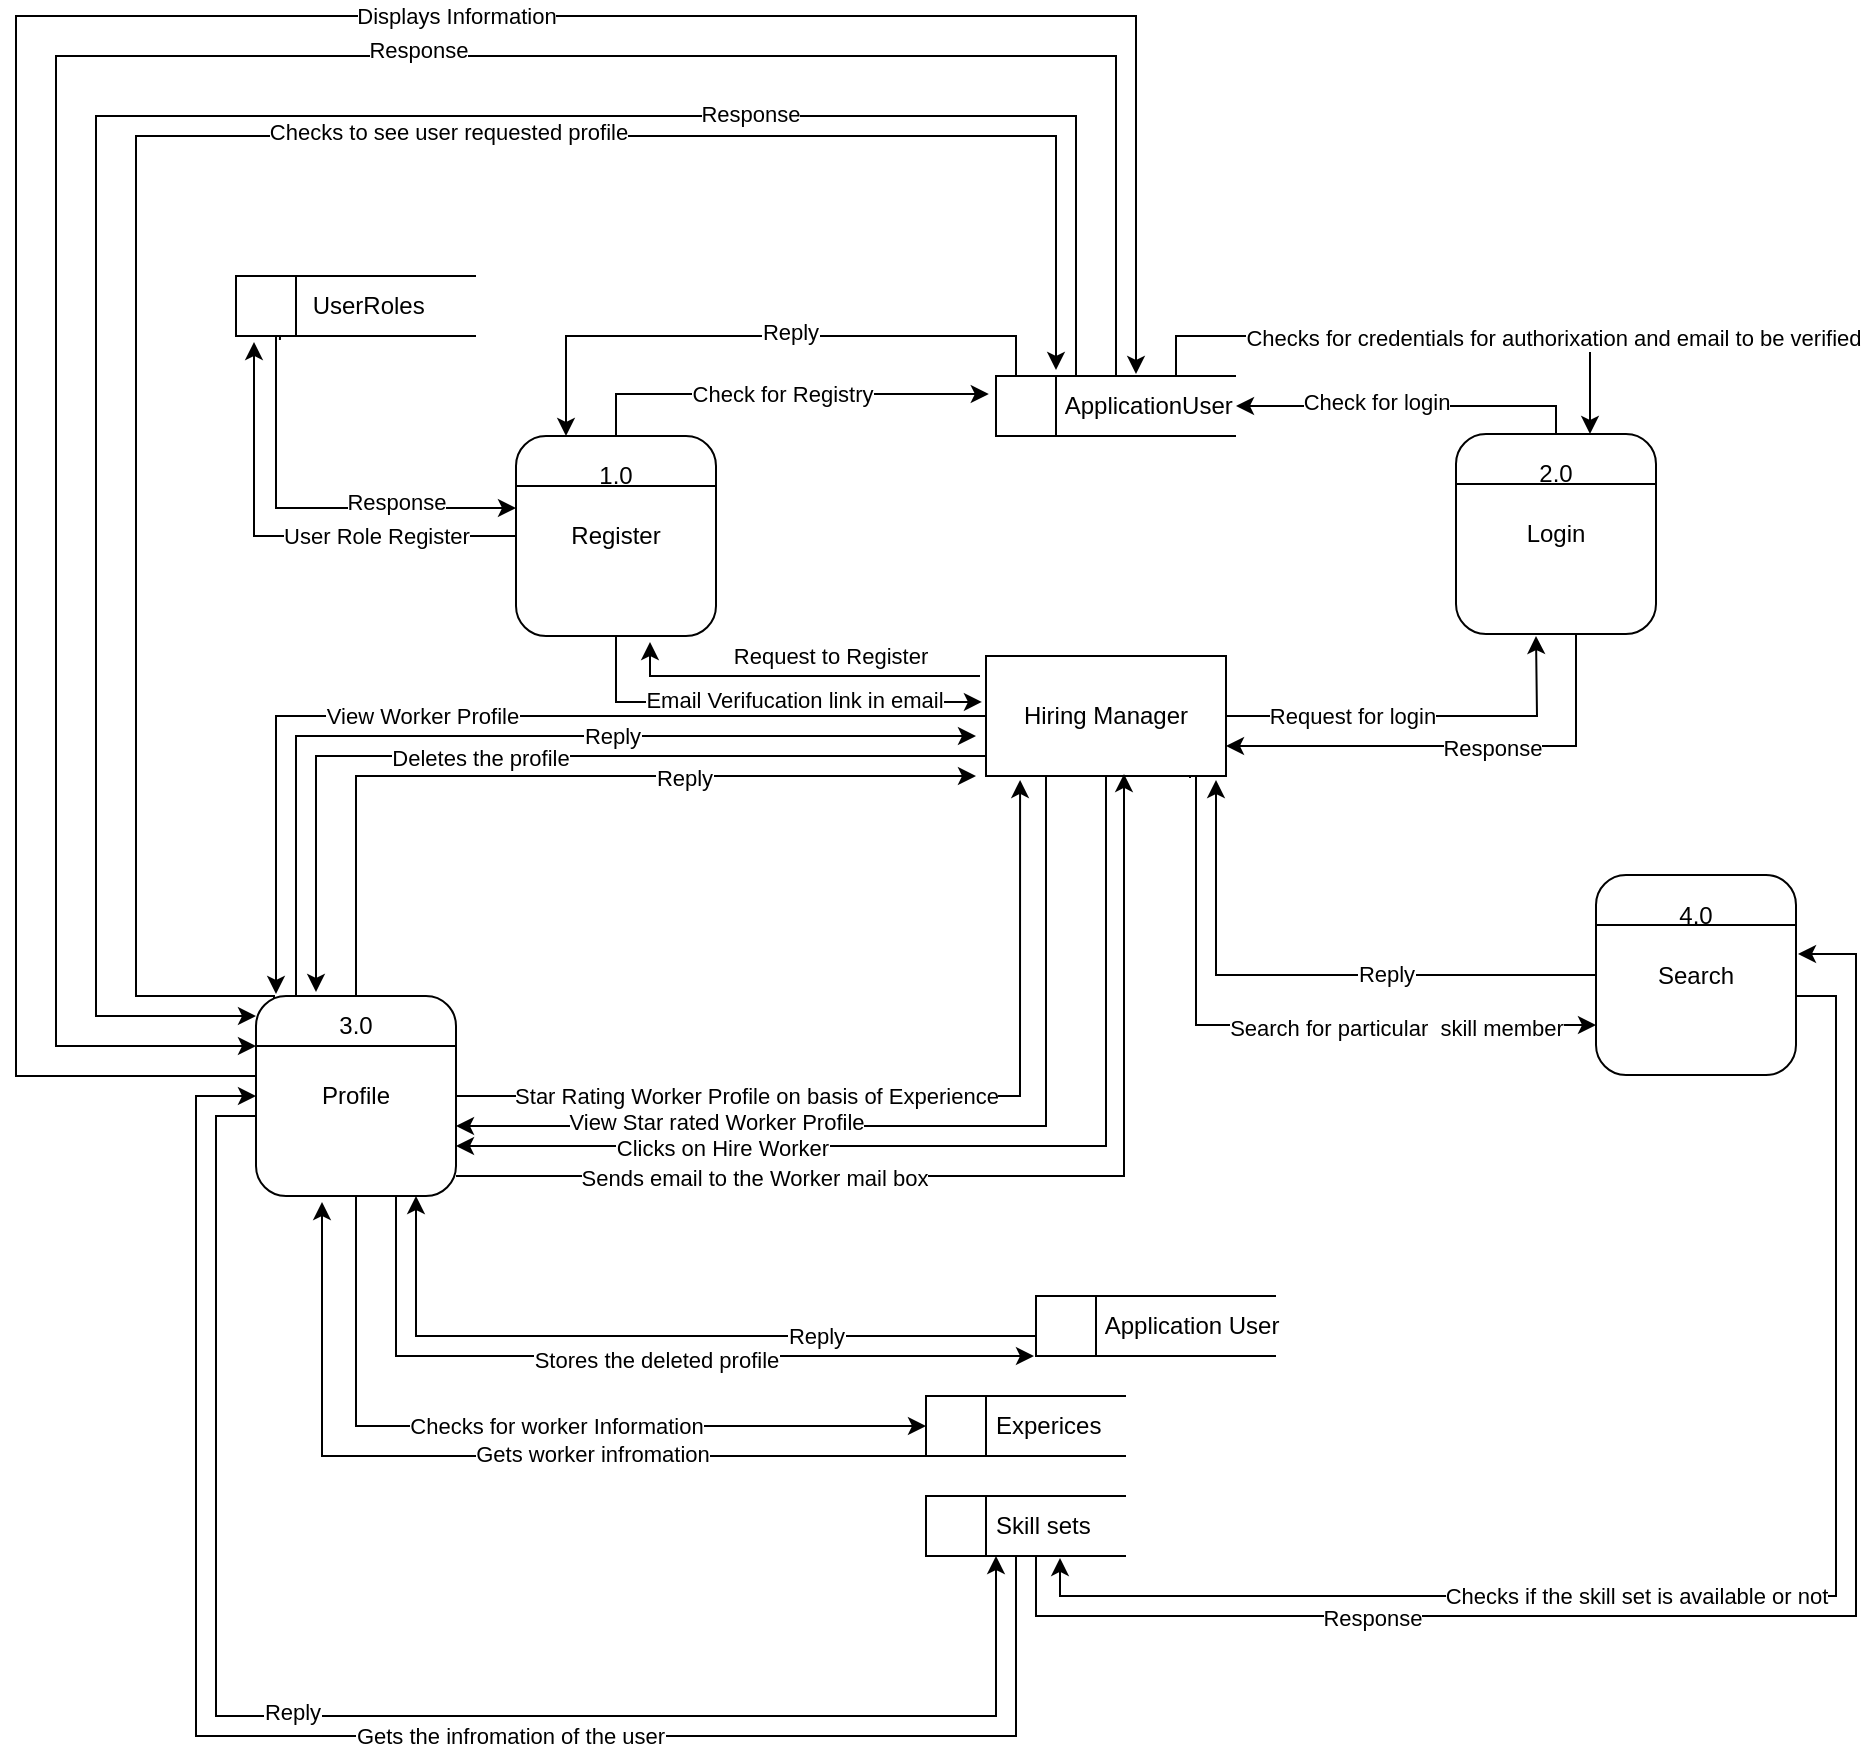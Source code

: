 <mxfile version="14.9.1" type="github">
  <diagram id="8qBJmzlZQiSokgc8NCbG" name="Page-1">
    <mxGraphModel dx="1958" dy="450" grid="1" gridSize="10" guides="1" tooltips="1" connect="1" arrows="1" fold="1" page="1" pageScale="1" pageWidth="850" pageHeight="1100" math="0" shadow="0">
      <root>
        <mxCell id="0" />
        <mxCell id="1" parent="0" />
        <mxCell id="QMCbMUR7JRhNykuZOvW2-59" style="edgeStyle=orthogonalEdgeStyle;rounded=0;orthogonalLoop=1;jettySize=auto;html=1;exitX=0.5;exitY=0;exitDx=0;exitDy=0;entryX=0.25;entryY=0;entryDx=0;entryDy=0;" edge="1" parent="1" source="QMCbMUR7JRhNykuZOvW2-67" target="QMCbMUR7JRhNykuZOvW2-74">
          <mxGeometry relative="1" as="geometry">
            <Array as="points">
              <mxPoint x="420" y="410" />
              <mxPoint x="420" y="390" />
              <mxPoint x="195" y="390" />
            </Array>
          </mxGeometry>
        </mxCell>
        <mxCell id="QMCbMUR7JRhNykuZOvW2-60" value="Reply" style="edgeLabel;html=1;align=center;verticalAlign=middle;resizable=0;points=[];" vertex="1" connectable="0" parent="QMCbMUR7JRhNykuZOvW2-59">
          <mxGeometry x="0.063" y="-2" relative="1" as="geometry">
            <mxPoint as="offset" />
          </mxGeometry>
        </mxCell>
        <mxCell id="QMCbMUR7JRhNykuZOvW2-61" style="edgeStyle=orthogonalEdgeStyle;rounded=0;orthogonalLoop=1;jettySize=auto;html=1;exitX=0.5;exitY=0;exitDx=0;exitDy=0;entryX=0.67;entryY=0;entryDx=0;entryDy=0;entryPerimeter=0;" edge="1" parent="1" source="QMCbMUR7JRhNykuZOvW2-67" target="QMCbMUR7JRhNykuZOvW2-103">
          <mxGeometry relative="1" as="geometry">
            <Array as="points">
              <mxPoint x="500" y="410" />
              <mxPoint x="500" y="390" />
              <mxPoint x="707" y="390" />
            </Array>
          </mxGeometry>
        </mxCell>
        <mxCell id="QMCbMUR7JRhNykuZOvW2-62" value="Checks for credentials for authorixation and email to be verified&amp;nbsp;" style="edgeLabel;html=1;align=center;verticalAlign=middle;resizable=0;points=[];" vertex="1" connectable="0" parent="QMCbMUR7JRhNykuZOvW2-61">
          <mxGeometry x="-0.108" y="-1" relative="1" as="geometry">
            <mxPoint x="103" as="offset" />
          </mxGeometry>
        </mxCell>
        <mxCell id="QMCbMUR7JRhNykuZOvW2-63" style="edgeStyle=orthogonalEdgeStyle;rounded=0;orthogonalLoop=1;jettySize=auto;html=1;exitX=0.41;exitY=0.033;exitDx=0;exitDy=0;exitPerimeter=0;" edge="1" parent="1" source="QMCbMUR7JRhNykuZOvW2-67" target="QMCbMUR7JRhNykuZOvW2-134">
          <mxGeometry relative="1" as="geometry">
            <mxPoint x="70" y="693" as="targetPoint" />
            <Array as="points">
              <mxPoint x="450" y="410" />
              <mxPoint x="450" y="280" />
              <mxPoint x="-40" y="280" />
              <mxPoint x="-40" y="730" />
            </Array>
          </mxGeometry>
        </mxCell>
        <mxCell id="QMCbMUR7JRhNykuZOvW2-64" value="Response" style="edgeLabel;html=1;align=center;verticalAlign=middle;resizable=0;points=[];" vertex="1" connectable="0" parent="QMCbMUR7JRhNykuZOvW2-63">
          <mxGeometry x="-0.478" y="-1" relative="1" as="geometry">
            <mxPoint as="offset" />
          </mxGeometry>
        </mxCell>
        <mxCell id="QMCbMUR7JRhNykuZOvW2-65" style="edgeStyle=orthogonalEdgeStyle;rounded=0;orthogonalLoop=1;jettySize=auto;html=1;exitX=0.5;exitY=0;exitDx=0;exitDy=0;entryX=0;entryY=0.25;entryDx=0;entryDy=0;" edge="1" parent="1" source="QMCbMUR7JRhNykuZOvW2-67" target="QMCbMUR7JRhNykuZOvW2-134">
          <mxGeometry relative="1" as="geometry">
            <mxPoint x="20" y="745" as="targetPoint" />
            <Array as="points">
              <mxPoint x="470" y="250" />
              <mxPoint x="-60" y="250" />
              <mxPoint x="-60" y="745" />
            </Array>
          </mxGeometry>
        </mxCell>
        <mxCell id="QMCbMUR7JRhNykuZOvW2-66" value="Response" style="edgeLabel;html=1;align=center;verticalAlign=middle;resizable=0;points=[];" vertex="1" connectable="0" parent="QMCbMUR7JRhNykuZOvW2-65">
          <mxGeometry x="-0.207" y="-3" relative="1" as="geometry">
            <mxPoint as="offset" />
          </mxGeometry>
        </mxCell>
        <mxCell id="QMCbMUR7JRhNykuZOvW2-67" value="&amp;nbsp;&amp;nbsp;&amp;nbsp;&amp;nbsp;&amp;nbsp;&amp;nbsp;&amp;nbsp;&amp;nbsp; ApplicationUser" style="html=1;dashed=0;whitespace=wrap;shape=mxgraph.dfd.dataStoreID;align=left;spacingLeft=3;points=[[0,0],[0.5,0],[1,0],[0,0.5],[1,0.5],[0,1],[0.5,1],[1,1]];" vertex="1" parent="1">
          <mxGeometry x="410" y="410" width="120" height="30" as="geometry" />
        </mxCell>
        <mxCell id="QMCbMUR7JRhNykuZOvW2-68" style="edgeStyle=orthogonalEdgeStyle;rounded=0;orthogonalLoop=1;jettySize=auto;html=1;exitX=0.5;exitY=1;exitDx=0;exitDy=0;entryX=-0.017;entryY=0.383;entryDx=0;entryDy=0;entryPerimeter=0;" edge="1" parent="1" source="QMCbMUR7JRhNykuZOvW2-74" target="QMCbMUR7JRhNykuZOvW2-93">
          <mxGeometry relative="1" as="geometry">
            <Array as="points">
              <mxPoint x="220" y="573" />
            </Array>
          </mxGeometry>
        </mxCell>
        <mxCell id="QMCbMUR7JRhNykuZOvW2-69" value="Email Verifucation link in email" style="edgeLabel;html=1;align=center;verticalAlign=middle;resizable=0;points=[];" vertex="1" connectable="0" parent="QMCbMUR7JRhNykuZOvW2-68">
          <mxGeometry x="0.125" y="1" relative="1" as="geometry">
            <mxPoint as="offset" />
          </mxGeometry>
        </mxCell>
        <mxCell id="QMCbMUR7JRhNykuZOvW2-70" style="edgeStyle=orthogonalEdgeStyle;rounded=0;orthogonalLoop=1;jettySize=auto;html=1;exitX=0.5;exitY=0;exitDx=0;exitDy=0;entryX=-0.03;entryY=0.3;entryDx=0;entryDy=0;entryPerimeter=0;" edge="1" parent="1" source="QMCbMUR7JRhNykuZOvW2-74" target="QMCbMUR7JRhNykuZOvW2-67">
          <mxGeometry relative="1" as="geometry" />
        </mxCell>
        <mxCell id="QMCbMUR7JRhNykuZOvW2-71" value="Check for Registry" style="edgeLabel;html=1;align=center;verticalAlign=middle;resizable=0;points=[];" vertex="1" connectable="0" parent="QMCbMUR7JRhNykuZOvW2-70">
          <mxGeometry relative="1" as="geometry">
            <mxPoint as="offset" />
          </mxGeometry>
        </mxCell>
        <mxCell id="QMCbMUR7JRhNykuZOvW2-72" style="edgeStyle=orthogonalEdgeStyle;rounded=0;orthogonalLoop=1;jettySize=auto;html=1;entryX=0.075;entryY=1.1;entryDx=0;entryDy=0;entryPerimeter=0;" edge="1" parent="1" source="QMCbMUR7JRhNykuZOvW2-74" target="QMCbMUR7JRhNykuZOvW2-164">
          <mxGeometry relative="1" as="geometry" />
        </mxCell>
        <mxCell id="QMCbMUR7JRhNykuZOvW2-73" value="User Role Register" style="edgeLabel;html=1;align=center;verticalAlign=middle;resizable=0;points=[];" vertex="1" connectable="0" parent="QMCbMUR7JRhNykuZOvW2-72">
          <mxGeometry x="-0.263" y="3" relative="1" as="geometry">
            <mxPoint x="14" y="-3" as="offset" />
          </mxGeometry>
        </mxCell>
        <mxCell id="QMCbMUR7JRhNykuZOvW2-74" value="Register" style="rounded=1;whiteSpace=wrap;html=1;" vertex="1" parent="1">
          <mxGeometry x="170" y="440" width="100" height="100" as="geometry" />
        </mxCell>
        <mxCell id="QMCbMUR7JRhNykuZOvW2-75" value="" style="endArrow=none;html=1;exitX=0;exitY=0.25;exitDx=0;exitDy=0;entryX=1;entryY=0.25;entryDx=0;entryDy=0;" edge="1" parent="1" source="QMCbMUR7JRhNykuZOvW2-74" target="QMCbMUR7JRhNykuZOvW2-74">
          <mxGeometry width="50" height="50" relative="1" as="geometry">
            <mxPoint x="410" y="520" as="sourcePoint" />
            <mxPoint x="290" y="470" as="targetPoint" />
          </mxGeometry>
        </mxCell>
        <mxCell id="QMCbMUR7JRhNykuZOvW2-76" style="edgeStyle=orthogonalEdgeStyle;rounded=0;orthogonalLoop=1;jettySize=auto;html=1;exitX=0.5;exitY=1;exitDx=0;exitDy=0;" edge="1" parent="1" source="QMCbMUR7JRhNykuZOvW2-74" target="QMCbMUR7JRhNykuZOvW2-74">
          <mxGeometry relative="1" as="geometry" />
        </mxCell>
        <mxCell id="QMCbMUR7JRhNykuZOvW2-77" style="edgeStyle=orthogonalEdgeStyle;rounded=0;orthogonalLoop=1;jettySize=auto;html=1;entryX=0.67;entryY=1.03;entryDx=0;entryDy=0;entryPerimeter=0;" edge="1" parent="1" target="QMCbMUR7JRhNykuZOvW2-74">
          <mxGeometry relative="1" as="geometry">
            <mxPoint x="402" y="560" as="sourcePoint" />
            <Array as="points">
              <mxPoint x="402" y="560" />
              <mxPoint x="237" y="560" />
            </Array>
          </mxGeometry>
        </mxCell>
        <mxCell id="QMCbMUR7JRhNykuZOvW2-78" value="Request to Register" style="edgeLabel;html=1;align=center;verticalAlign=middle;resizable=0;points=[];" vertex="1" connectable="0" parent="QMCbMUR7JRhNykuZOvW2-77">
          <mxGeometry x="-0.026" y="4" relative="1" as="geometry">
            <mxPoint x="13" y="-14" as="offset" />
          </mxGeometry>
        </mxCell>
        <mxCell id="QMCbMUR7JRhNykuZOvW2-79" style="edgeStyle=orthogonalEdgeStyle;rounded=0;orthogonalLoop=1;jettySize=auto;html=1;exitX=1;exitY=0.5;exitDx=0;exitDy=0;" edge="1" parent="1" source="QMCbMUR7JRhNykuZOvW2-93">
          <mxGeometry relative="1" as="geometry">
            <mxPoint x="680" y="540" as="targetPoint" />
          </mxGeometry>
        </mxCell>
        <mxCell id="QMCbMUR7JRhNykuZOvW2-80" value="Request for login" style="edgeLabel;html=1;align=center;verticalAlign=middle;resizable=0;points=[];" vertex="1" connectable="0" parent="QMCbMUR7JRhNykuZOvW2-79">
          <mxGeometry x="-0.354" relative="1" as="geometry">
            <mxPoint as="offset" />
          </mxGeometry>
        </mxCell>
        <mxCell id="QMCbMUR7JRhNykuZOvW2-81" style="edgeStyle=orthogonalEdgeStyle;rounded=0;orthogonalLoop=1;jettySize=auto;html=1;exitX=0.85;exitY=1.017;exitDx=0;exitDy=0;entryX=0;entryY=0.75;entryDx=0;entryDy=0;exitPerimeter=0;" edge="1" parent="1" source="QMCbMUR7JRhNykuZOvW2-93" target="QMCbMUR7JRhNykuZOvW2-143">
          <mxGeometry relative="1" as="geometry">
            <Array as="points">
              <mxPoint x="507" y="610" />
              <mxPoint x="510" y="610" />
              <mxPoint x="510" y="735" />
            </Array>
          </mxGeometry>
        </mxCell>
        <mxCell id="QMCbMUR7JRhNykuZOvW2-82" value="Search for particular&amp;nbsp; skill member" style="edgeLabel;html=1;align=center;verticalAlign=middle;resizable=0;points=[];" vertex="1" connectable="0" parent="QMCbMUR7JRhNykuZOvW2-81">
          <mxGeometry x="0.444" y="1" relative="1" as="geometry">
            <mxPoint x="-8.48" y="1.75" as="offset" />
          </mxGeometry>
        </mxCell>
        <mxCell id="QMCbMUR7JRhNykuZOvW2-89" style="edgeStyle=orthogonalEdgeStyle;rounded=0;orthogonalLoop=1;jettySize=auto;html=1;exitX=0;exitY=0.75;exitDx=0;exitDy=0;" edge="1" parent="1" source="QMCbMUR7JRhNykuZOvW2-93">
          <mxGeometry relative="1" as="geometry">
            <Array as="points">
              <mxPoint x="405" y="580" />
              <mxPoint x="50" y="580" />
              <mxPoint x="50" y="719" />
            </Array>
            <mxPoint x="50" y="719" as="targetPoint" />
          </mxGeometry>
        </mxCell>
        <mxCell id="QMCbMUR7JRhNykuZOvW2-90" value="View Worker Profile" style="edgeLabel;html=1;align=center;verticalAlign=middle;resizable=0;points=[];" vertex="1" connectable="0" parent="QMCbMUR7JRhNykuZOvW2-89">
          <mxGeometry x="0.037" y="1" relative="1" as="geometry">
            <mxPoint x="-33" y="-1" as="offset" />
          </mxGeometry>
        </mxCell>
        <mxCell id="QMCbMUR7JRhNykuZOvW2-91" style="edgeStyle=orthogonalEdgeStyle;rounded=0;orthogonalLoop=1;jettySize=auto;html=1;exitX=0;exitY=0.75;exitDx=0;exitDy=0;" edge="1" parent="1" source="QMCbMUR7JRhNykuZOvW2-93">
          <mxGeometry relative="1" as="geometry">
            <Array as="points">
              <mxPoint x="405" y="600" />
              <mxPoint x="70" y="600" />
              <mxPoint x="70" y="718" />
            </Array>
            <mxPoint x="70" y="718" as="targetPoint" />
          </mxGeometry>
        </mxCell>
        <mxCell id="QMCbMUR7JRhNykuZOvW2-92" value="Deletes the profile" style="edgeLabel;html=1;align=center;verticalAlign=middle;resizable=0;points=[];" vertex="1" connectable="0" parent="QMCbMUR7JRhNykuZOvW2-91">
          <mxGeometry x="0.129" y="1" relative="1" as="geometry">
            <mxPoint as="offset" />
          </mxGeometry>
        </mxCell>
        <mxCell id="QMCbMUR7JRhNykuZOvW2-179" style="edgeStyle=orthogonalEdgeStyle;rounded=0;orthogonalLoop=1;jettySize=auto;html=1;exitX=0.25;exitY=1;exitDx=0;exitDy=0;entryX=1;entryY=0.65;entryDx=0;entryDy=0;entryPerimeter=0;" edge="1" parent="1" source="QMCbMUR7JRhNykuZOvW2-93" target="QMCbMUR7JRhNykuZOvW2-134">
          <mxGeometry relative="1" as="geometry" />
        </mxCell>
        <mxCell id="QMCbMUR7JRhNykuZOvW2-180" value="View Star rated Worker Profile" style="edgeLabel;html=1;align=center;verticalAlign=middle;resizable=0;points=[];" vertex="1" connectable="0" parent="QMCbMUR7JRhNykuZOvW2-179">
          <mxGeometry x="0.719" y="-2" relative="1" as="geometry">
            <mxPoint x="64" as="offset" />
          </mxGeometry>
        </mxCell>
        <mxCell id="QMCbMUR7JRhNykuZOvW2-181" style="edgeStyle=orthogonalEdgeStyle;rounded=0;orthogonalLoop=1;jettySize=auto;html=1;exitX=0.5;exitY=1;exitDx=0;exitDy=0;entryX=1;entryY=0.75;entryDx=0;entryDy=0;" edge="1" parent="1" source="QMCbMUR7JRhNykuZOvW2-93" target="QMCbMUR7JRhNykuZOvW2-134">
          <mxGeometry relative="1" as="geometry" />
        </mxCell>
        <mxCell id="QMCbMUR7JRhNykuZOvW2-182" value="Clicks on Hire Worker" style="edgeLabel;html=1;align=center;verticalAlign=middle;resizable=0;points=[];" vertex="1" connectable="0" parent="QMCbMUR7JRhNykuZOvW2-181">
          <mxGeometry x="0.478" y="1" relative="1" as="geometry">
            <mxPoint as="offset" />
          </mxGeometry>
        </mxCell>
        <mxCell id="QMCbMUR7JRhNykuZOvW2-93" value="Hiring Manager" style="rounded=0;whiteSpace=wrap;html=1;" vertex="1" parent="1">
          <mxGeometry x="405" y="550" width="120" height="60" as="geometry" />
        </mxCell>
        <mxCell id="QMCbMUR7JRhNykuZOvW2-94" value="1.0" style="text;html=1;strokeColor=none;fillColor=none;align=center;verticalAlign=middle;whiteSpace=wrap;rounded=0;" vertex="1" parent="1">
          <mxGeometry x="200" y="450" width="40" height="20" as="geometry" />
        </mxCell>
        <mxCell id="QMCbMUR7JRhNykuZOvW2-95" value="" style="endArrow=none;html=1;exitX=0;exitY=0.25;exitDx=0;exitDy=0;entryX=1;entryY=0.25;entryDx=0;entryDy=0;" edge="1" parent="1">
          <mxGeometry width="50" height="50" relative="1" as="geometry">
            <mxPoint x="170" y="465" as="sourcePoint" />
            <mxPoint x="270" y="465" as="targetPoint" />
          </mxGeometry>
        </mxCell>
        <mxCell id="QMCbMUR7JRhNykuZOvW2-96" style="edgeStyle=orthogonalEdgeStyle;rounded=0;orthogonalLoop=1;jettySize=auto;html=1;exitX=0.5;exitY=1;exitDx=0;exitDy=0;" edge="1" parent="1">
          <mxGeometry relative="1" as="geometry">
            <mxPoint x="220" y="540" as="sourcePoint" />
            <mxPoint x="220" y="540" as="targetPoint" />
          </mxGeometry>
        </mxCell>
        <mxCell id="QMCbMUR7JRhNykuZOvW2-97" style="edgeStyle=orthogonalEdgeStyle;rounded=0;orthogonalLoop=1;jettySize=auto;html=1;exitX=0.5;exitY=1;exitDx=0;exitDy=0;" edge="1" parent="1">
          <mxGeometry relative="1" as="geometry">
            <mxPoint x="660" y="469" as="sourcePoint" />
            <mxPoint x="660" y="469" as="targetPoint" />
          </mxGeometry>
        </mxCell>
        <mxCell id="QMCbMUR7JRhNykuZOvW2-98" style="edgeStyle=orthogonalEdgeStyle;rounded=0;orthogonalLoop=1;jettySize=auto;html=1;exitX=0.5;exitY=1;exitDx=0;exitDy=0;" edge="1" parent="1">
          <mxGeometry relative="1" as="geometry">
            <mxPoint x="660" y="469" as="sourcePoint" />
            <mxPoint x="660" y="469" as="targetPoint" />
          </mxGeometry>
        </mxCell>
        <mxCell id="QMCbMUR7JRhNykuZOvW2-99" style="edgeStyle=orthogonalEdgeStyle;rounded=0;orthogonalLoop=1;jettySize=auto;html=1;exitX=0.61;exitY=1;exitDx=0;exitDy=0;entryX=1;entryY=0.75;entryDx=0;entryDy=0;exitPerimeter=0;" edge="1" parent="1" source="QMCbMUR7JRhNykuZOvW2-103" target="QMCbMUR7JRhNykuZOvW2-93">
          <mxGeometry relative="1" as="geometry">
            <Array as="points">
              <mxPoint x="700" y="539" />
              <mxPoint x="700" y="595" />
            </Array>
          </mxGeometry>
        </mxCell>
        <mxCell id="QMCbMUR7JRhNykuZOvW2-100" value="Response" style="edgeLabel;html=1;align=center;verticalAlign=middle;resizable=0;points=[];" vertex="1" connectable="0" parent="QMCbMUR7JRhNykuZOvW2-99">
          <mxGeometry x="-0.147" y="1" relative="1" as="geometry">
            <mxPoint as="offset" />
          </mxGeometry>
        </mxCell>
        <mxCell id="QMCbMUR7JRhNykuZOvW2-101" style="edgeStyle=orthogonalEdgeStyle;rounded=0;orthogonalLoop=1;jettySize=auto;html=1;" edge="1" parent="1" source="QMCbMUR7JRhNykuZOvW2-103">
          <mxGeometry relative="1" as="geometry">
            <Array as="points">
              <mxPoint x="690" y="425" />
            </Array>
            <mxPoint x="530" y="425" as="targetPoint" />
          </mxGeometry>
        </mxCell>
        <mxCell id="QMCbMUR7JRhNykuZOvW2-102" value="Check for login" style="edgeLabel;html=1;align=center;verticalAlign=middle;resizable=0;points=[];" vertex="1" connectable="0" parent="QMCbMUR7JRhNykuZOvW2-101">
          <mxGeometry x="0.196" y="-2" relative="1" as="geometry">
            <mxPoint as="offset" />
          </mxGeometry>
        </mxCell>
        <mxCell id="QMCbMUR7JRhNykuZOvW2-103" value="Login" style="rounded=1;whiteSpace=wrap;html=1;" vertex="1" parent="1">
          <mxGeometry x="640" y="439" width="100" height="100" as="geometry" />
        </mxCell>
        <mxCell id="QMCbMUR7JRhNykuZOvW2-104" value="" style="endArrow=none;html=1;exitX=0;exitY=0.25;exitDx=0;exitDy=0;entryX=1;entryY=0.25;entryDx=0;entryDy=0;" edge="1" parent="1" source="QMCbMUR7JRhNykuZOvW2-103" target="QMCbMUR7JRhNykuZOvW2-103">
          <mxGeometry width="50" height="50" relative="1" as="geometry">
            <mxPoint x="880" y="459" as="sourcePoint" />
            <mxPoint x="760" y="409" as="targetPoint" />
          </mxGeometry>
        </mxCell>
        <mxCell id="QMCbMUR7JRhNykuZOvW2-105" style="edgeStyle=orthogonalEdgeStyle;rounded=0;orthogonalLoop=1;jettySize=auto;html=1;exitX=0.5;exitY=1;exitDx=0;exitDy=0;" edge="1" parent="1" source="QMCbMUR7JRhNykuZOvW2-103" target="QMCbMUR7JRhNykuZOvW2-103">
          <mxGeometry relative="1" as="geometry" />
        </mxCell>
        <mxCell id="QMCbMUR7JRhNykuZOvW2-106" style="edgeStyle=orthogonalEdgeStyle;rounded=0;orthogonalLoop=1;jettySize=auto;html=1;exitX=0.5;exitY=1;exitDx=0;exitDy=0;" edge="1" parent="1">
          <mxGeometry relative="1" as="geometry">
            <mxPoint x="690" y="479" as="sourcePoint" />
            <mxPoint x="690" y="479" as="targetPoint" />
          </mxGeometry>
        </mxCell>
        <mxCell id="QMCbMUR7JRhNykuZOvW2-107" value="2.0" style="text;html=1;strokeColor=none;fillColor=none;align=center;verticalAlign=middle;whiteSpace=wrap;rounded=0;" vertex="1" parent="1">
          <mxGeometry x="670" y="449" width="40" height="20" as="geometry" />
        </mxCell>
        <mxCell id="QMCbMUR7JRhNykuZOvW2-108" style="edgeStyle=orthogonalEdgeStyle;rounded=0;orthogonalLoop=1;jettySize=auto;html=1;exitX=0.5;exitY=1;exitDx=0;exitDy=0;" edge="1" parent="1">
          <mxGeometry relative="1" as="geometry">
            <mxPoint x="415" y="720" as="sourcePoint" />
            <mxPoint x="415" y="720" as="targetPoint" />
          </mxGeometry>
        </mxCell>
        <mxCell id="QMCbMUR7JRhNykuZOvW2-109" style="edgeStyle=orthogonalEdgeStyle;rounded=0;orthogonalLoop=1;jettySize=auto;html=1;exitX=0.5;exitY=1;exitDx=0;exitDy=0;" edge="1" parent="1">
          <mxGeometry relative="1" as="geometry">
            <mxPoint x="415" y="720" as="sourcePoint" />
            <mxPoint x="415" y="720" as="targetPoint" />
          </mxGeometry>
        </mxCell>
        <mxCell id="QMCbMUR7JRhNykuZOvW2-110" style="edgeStyle=orthogonalEdgeStyle;rounded=0;orthogonalLoop=1;jettySize=auto;html=1;exitX=0.09;exitY=0.02;exitDx=0;exitDy=0;exitPerimeter=0;" edge="1" parent="1" source="QMCbMUR7JRhNykuZOvW2-134">
          <mxGeometry relative="1" as="geometry">
            <Array as="points">
              <mxPoint x="49" y="720" />
              <mxPoint x="-20" y="720" />
              <mxPoint x="-20" y="290" />
              <mxPoint x="440" y="290" />
            </Array>
            <mxPoint x="440" y="407" as="targetPoint" />
          </mxGeometry>
        </mxCell>
        <mxCell id="QMCbMUR7JRhNykuZOvW2-111" value="Checks to see user requested profile " style="edgeLabel;html=1;align=center;verticalAlign=middle;resizable=0;points=[];" vertex="1" connectable="0" parent="QMCbMUR7JRhNykuZOvW2-110">
          <mxGeometry x="0.218" y="2" relative="1" as="geometry">
            <mxPoint as="offset" />
          </mxGeometry>
        </mxCell>
        <mxCell id="QMCbMUR7JRhNykuZOvW2-124" style="edgeStyle=orthogonalEdgeStyle;rounded=0;orthogonalLoop=1;jettySize=auto;html=1;exitX=0.25;exitY=0;exitDx=0;exitDy=0;" edge="1" parent="1" source="QMCbMUR7JRhNykuZOvW2-134">
          <mxGeometry relative="1" as="geometry">
            <mxPoint x="400" y="590" as="targetPoint" />
            <Array as="points">
              <mxPoint x="60" y="720" />
              <mxPoint x="60" y="590" />
            </Array>
          </mxGeometry>
        </mxCell>
        <mxCell id="QMCbMUR7JRhNykuZOvW2-125" value="Reply" style="edgeLabel;html=1;align=center;verticalAlign=middle;resizable=0;points=[];" vertex="1" connectable="0" parent="QMCbMUR7JRhNykuZOvW2-124">
          <mxGeometry x="0.233" relative="1" as="geometry">
            <mxPoint as="offset" />
          </mxGeometry>
        </mxCell>
        <mxCell id="QMCbMUR7JRhNykuZOvW2-126" style="edgeStyle=orthogonalEdgeStyle;rounded=0;orthogonalLoop=1;jettySize=auto;html=1;exitX=0;exitY=0.75;exitDx=0;exitDy=0;" edge="1" parent="1" source="QMCbMUR7JRhNykuZOvW2-134">
          <mxGeometry relative="1" as="geometry">
            <mxPoint x="410" y="1000" as="targetPoint" />
            <Array as="points">
              <mxPoint x="40" y="780" />
              <mxPoint x="20" y="780" />
              <mxPoint x="20" y="1080" />
              <mxPoint x="410" y="1080" />
            </Array>
          </mxGeometry>
        </mxCell>
        <mxCell id="QMCbMUR7JRhNykuZOvW2-127" value="Reply" style="edgeLabel;html=1;align=center;verticalAlign=middle;resizable=0;points=[];" vertex="1" connectable="0" parent="QMCbMUR7JRhNykuZOvW2-126">
          <mxGeometry x="-0.073" y="2" relative="1" as="geometry">
            <mxPoint as="offset" />
          </mxGeometry>
        </mxCell>
        <mxCell id="QMCbMUR7JRhNykuZOvW2-128" style="edgeStyle=orthogonalEdgeStyle;rounded=0;orthogonalLoop=1;jettySize=auto;html=1;exitX=0;exitY=0.25;exitDx=0;exitDy=0;" edge="1" parent="1" source="QMCbMUR7JRhNykuZOvW2-134">
          <mxGeometry relative="1" as="geometry">
            <mxPoint x="480" y="409" as="targetPoint" />
            <Array as="points">
              <mxPoint x="40" y="760" />
              <mxPoint x="-80" y="760" />
              <mxPoint x="-80" y="230" />
              <mxPoint x="480" y="230" />
            </Array>
          </mxGeometry>
        </mxCell>
        <mxCell id="QMCbMUR7JRhNykuZOvW2-129" value="Displays Information" style="edgeLabel;html=1;align=center;verticalAlign=middle;resizable=0;points=[];" vertex="1" connectable="0" parent="QMCbMUR7JRhNykuZOvW2-128">
          <mxGeometry x="0.261" relative="1" as="geometry">
            <mxPoint as="offset" />
          </mxGeometry>
        </mxCell>
        <mxCell id="QMCbMUR7JRhNykuZOvW2-130" style="edgeStyle=orthogonalEdgeStyle;rounded=0;orthogonalLoop=1;jettySize=auto;html=1;exitX=0.75;exitY=0;exitDx=0;exitDy=0;" edge="1" parent="1" source="QMCbMUR7JRhNykuZOvW2-134">
          <mxGeometry relative="1" as="geometry">
            <mxPoint x="400" y="610" as="targetPoint" />
            <Array as="points">
              <mxPoint x="90" y="720" />
              <mxPoint x="90" y="610" />
            </Array>
          </mxGeometry>
        </mxCell>
        <mxCell id="QMCbMUR7JRhNykuZOvW2-131" value="Reply" style="edgeLabel;html=1;align=center;verticalAlign=middle;resizable=0;points=[];" vertex="1" connectable="0" parent="QMCbMUR7JRhNykuZOvW2-130">
          <mxGeometry x="0.342" y="-1" relative="1" as="geometry">
            <mxPoint as="offset" />
          </mxGeometry>
        </mxCell>
        <mxCell id="QMCbMUR7JRhNykuZOvW2-132" style="edgeStyle=orthogonalEdgeStyle;rounded=0;orthogonalLoop=1;jettySize=auto;html=1;exitX=0.75;exitY=1;exitDx=0;exitDy=0;" edge="1" parent="1" source="QMCbMUR7JRhNykuZOvW2-134">
          <mxGeometry relative="1" as="geometry">
            <mxPoint x="429" y="900" as="targetPoint" />
            <Array as="points">
              <mxPoint x="110" y="820" />
              <mxPoint x="110" y="900" />
            </Array>
          </mxGeometry>
        </mxCell>
        <mxCell id="QMCbMUR7JRhNykuZOvW2-133" value="Stores the deleted profile " style="edgeLabel;html=1;align=center;verticalAlign=middle;resizable=0;points=[];" vertex="1" connectable="0" parent="QMCbMUR7JRhNykuZOvW2-132">
          <mxGeometry x="0.064" y="-2" relative="1" as="geometry">
            <mxPoint as="offset" />
          </mxGeometry>
        </mxCell>
        <mxCell id="QMCbMUR7JRhNykuZOvW2-169" style="edgeStyle=orthogonalEdgeStyle;rounded=0;orthogonalLoop=1;jettySize=auto;html=1;exitX=0.5;exitY=1;exitDx=0;exitDy=0;entryX=0;entryY=0.5;entryDx=0;entryDy=0;" edge="1" parent="1" source="QMCbMUR7JRhNykuZOvW2-134" target="QMCbMUR7JRhNykuZOvW2-158">
          <mxGeometry relative="1" as="geometry" />
        </mxCell>
        <mxCell id="QMCbMUR7JRhNykuZOvW2-171" value="Checks for worker Information" style="edgeLabel;html=1;align=center;verticalAlign=middle;resizable=0;points=[];" vertex="1" connectable="0" parent="QMCbMUR7JRhNykuZOvW2-169">
          <mxGeometry x="0.075" relative="1" as="geometry">
            <mxPoint as="offset" />
          </mxGeometry>
        </mxCell>
        <mxCell id="QMCbMUR7JRhNykuZOvW2-174" style="edgeStyle=orthogonalEdgeStyle;rounded=0;orthogonalLoop=1;jettySize=auto;html=1;exitX=1;exitY=0.5;exitDx=0;exitDy=0;entryX=0.142;entryY=1.033;entryDx=0;entryDy=0;entryPerimeter=0;" edge="1" parent="1" source="QMCbMUR7JRhNykuZOvW2-134" target="QMCbMUR7JRhNykuZOvW2-93">
          <mxGeometry relative="1" as="geometry" />
        </mxCell>
        <mxCell id="QMCbMUR7JRhNykuZOvW2-177" value="Star Rating Worker Profile on basis of Experience" style="edgeLabel;html=1;align=center;verticalAlign=middle;resizable=0;points=[];" vertex="1" connectable="0" parent="QMCbMUR7JRhNykuZOvW2-174">
          <mxGeometry x="-0.809" relative="1" as="geometry">
            <mxPoint x="108" as="offset" />
          </mxGeometry>
        </mxCell>
        <mxCell id="QMCbMUR7JRhNykuZOvW2-183" style="edgeStyle=orthogonalEdgeStyle;rounded=0;orthogonalLoop=1;jettySize=auto;html=1;entryX=0.575;entryY=0.983;entryDx=0;entryDy=0;entryPerimeter=0;" edge="1" parent="1" source="QMCbMUR7JRhNykuZOvW2-134" target="QMCbMUR7JRhNykuZOvW2-93">
          <mxGeometry relative="1" as="geometry">
            <Array as="points">
              <mxPoint x="474" y="810" />
            </Array>
          </mxGeometry>
        </mxCell>
        <mxCell id="QMCbMUR7JRhNykuZOvW2-184" value="Sends email to the Worker mail box" style="edgeLabel;html=1;align=center;verticalAlign=middle;resizable=0;points=[];" vertex="1" connectable="0" parent="QMCbMUR7JRhNykuZOvW2-183">
          <mxGeometry x="-0.443" y="-1" relative="1" as="geometry">
            <mxPoint as="offset" />
          </mxGeometry>
        </mxCell>
        <mxCell id="QMCbMUR7JRhNykuZOvW2-134" value="Profile" style="rounded=1;whiteSpace=wrap;html=1;" vertex="1" parent="1">
          <mxGeometry x="40" y="720" width="100" height="100" as="geometry" />
        </mxCell>
        <mxCell id="QMCbMUR7JRhNykuZOvW2-135" value="" style="endArrow=none;html=1;exitX=0;exitY=0.25;exitDx=0;exitDy=0;entryX=1;entryY=0.25;entryDx=0;entryDy=0;" edge="1" parent="1" source="QMCbMUR7JRhNykuZOvW2-134" target="QMCbMUR7JRhNykuZOvW2-134">
          <mxGeometry width="50" height="50" relative="1" as="geometry">
            <mxPoint x="260" y="1110" as="sourcePoint" />
            <mxPoint x="140" y="1060" as="targetPoint" />
          </mxGeometry>
        </mxCell>
        <mxCell id="QMCbMUR7JRhNykuZOvW2-136" style="edgeStyle=orthogonalEdgeStyle;rounded=0;orthogonalLoop=1;jettySize=auto;html=1;exitX=0.5;exitY=1;exitDx=0;exitDy=0;" edge="1" parent="1" source="QMCbMUR7JRhNykuZOvW2-134" target="QMCbMUR7JRhNykuZOvW2-134">
          <mxGeometry relative="1" as="geometry" />
        </mxCell>
        <mxCell id="QMCbMUR7JRhNykuZOvW2-137" style="edgeStyle=orthogonalEdgeStyle;rounded=0;orthogonalLoop=1;jettySize=auto;html=1;exitX=0.5;exitY=1;exitDx=0;exitDy=0;" edge="1" parent="1">
          <mxGeometry relative="1" as="geometry">
            <mxPoint x="450" y="628" as="sourcePoint" />
            <mxPoint x="450" y="628" as="targetPoint" />
          </mxGeometry>
        </mxCell>
        <mxCell id="QMCbMUR7JRhNykuZOvW2-138" value="3.0" style="text;html=1;strokeColor=none;fillColor=none;align=center;verticalAlign=middle;whiteSpace=wrap;rounded=0;" vertex="1" parent="1">
          <mxGeometry x="70" y="730" width="40" height="10.5" as="geometry" />
        </mxCell>
        <mxCell id="QMCbMUR7JRhNykuZOvW2-139" style="edgeStyle=orthogonalEdgeStyle;rounded=0;orthogonalLoop=1;jettySize=auto;html=1;" edge="1" parent="1" source="QMCbMUR7JRhNykuZOvW2-143">
          <mxGeometry relative="1" as="geometry">
            <mxPoint x="520" y="612" as="targetPoint" />
            <Array as="points">
              <mxPoint x="520" y="710" />
              <mxPoint x="520" y="612" />
            </Array>
          </mxGeometry>
        </mxCell>
        <mxCell id="QMCbMUR7JRhNykuZOvW2-140" value="Reply" style="edgeLabel;html=1;align=center;verticalAlign=middle;resizable=0;points=[];" vertex="1" connectable="0" parent="QMCbMUR7JRhNykuZOvW2-139">
          <mxGeometry x="-0.27" y="-1" relative="1" as="geometry">
            <mxPoint as="offset" />
          </mxGeometry>
        </mxCell>
        <mxCell id="QMCbMUR7JRhNykuZOvW2-141" style="edgeStyle=orthogonalEdgeStyle;rounded=0;orthogonalLoop=1;jettySize=auto;html=1;exitX=1;exitY=0.75;exitDx=0;exitDy=0;entryX=0.67;entryY=1.033;entryDx=0;entryDy=0;entryPerimeter=0;" edge="1" parent="1" source="QMCbMUR7JRhNykuZOvW2-143" target="QMCbMUR7JRhNykuZOvW2-155">
          <mxGeometry relative="1" as="geometry">
            <mxPoint x="600" y="1005" as="targetPoint" />
            <Array as="points">
              <mxPoint x="810" y="720" />
              <mxPoint x="830" y="720" />
              <mxPoint x="830" y="1020" />
              <mxPoint x="442" y="1020" />
            </Array>
          </mxGeometry>
        </mxCell>
        <mxCell id="QMCbMUR7JRhNykuZOvW2-142" value="Checks if the skill set is available or not" style="edgeLabel;html=1;align=center;verticalAlign=middle;resizable=0;points=[];" vertex="1" connectable="0" parent="QMCbMUR7JRhNykuZOvW2-141">
          <mxGeometry x="0.206" relative="1" as="geometry">
            <mxPoint x="12.5" as="offset" />
          </mxGeometry>
        </mxCell>
        <mxCell id="QMCbMUR7JRhNykuZOvW2-143" value="Search" style="rounded=1;whiteSpace=wrap;html=1;" vertex="1" parent="1">
          <mxGeometry x="710" y="659.5" width="100" height="100" as="geometry" />
        </mxCell>
        <mxCell id="QMCbMUR7JRhNykuZOvW2-144" value="" style="endArrow=none;html=1;exitX=0;exitY=0.25;exitDx=0;exitDy=0;entryX=1;entryY=0.25;entryDx=0;entryDy=0;" edge="1" parent="1" source="QMCbMUR7JRhNykuZOvW2-143" target="QMCbMUR7JRhNykuZOvW2-143">
          <mxGeometry width="50" height="50" relative="1" as="geometry">
            <mxPoint x="920" y="1079.5" as="sourcePoint" />
            <mxPoint x="800" y="1029.5" as="targetPoint" />
          </mxGeometry>
        </mxCell>
        <mxCell id="QMCbMUR7JRhNykuZOvW2-145" style="edgeStyle=orthogonalEdgeStyle;rounded=0;orthogonalLoop=1;jettySize=auto;html=1;exitX=0.5;exitY=1;exitDx=0;exitDy=0;" edge="1" parent="1" source="QMCbMUR7JRhNykuZOvW2-143" target="QMCbMUR7JRhNykuZOvW2-143">
          <mxGeometry relative="1" as="geometry" />
        </mxCell>
        <mxCell id="QMCbMUR7JRhNykuZOvW2-146" value="4.0" style="text;html=1;strokeColor=none;fillColor=none;align=center;verticalAlign=middle;whiteSpace=wrap;rounded=0;" vertex="1" parent="1">
          <mxGeometry x="740" y="669.5" width="40" height="20" as="geometry" />
        </mxCell>
        <mxCell id="QMCbMUR7JRhNykuZOvW2-151" style="edgeStyle=orthogonalEdgeStyle;rounded=0;orthogonalLoop=1;jettySize=auto;html=1;exitX=0.5;exitY=1;exitDx=0;exitDy=0;entryX=1.01;entryY=0.395;entryDx=0;entryDy=0;entryPerimeter=0;" edge="1" parent="1" source="QMCbMUR7JRhNykuZOvW2-155" target="QMCbMUR7JRhNykuZOvW2-143">
          <mxGeometry relative="1" as="geometry">
            <Array as="points">
              <mxPoint x="430" y="1000" />
              <mxPoint x="430" y="1030" />
              <mxPoint x="840" y="1030" />
              <mxPoint x="840" y="699" />
            </Array>
          </mxGeometry>
        </mxCell>
        <mxCell id="QMCbMUR7JRhNykuZOvW2-152" value="Response" style="edgeLabel;html=1;align=center;verticalAlign=middle;resizable=0;points=[];" vertex="1" connectable="0" parent="QMCbMUR7JRhNykuZOvW2-151">
          <mxGeometry x="-0.496" y="-1" relative="1" as="geometry">
            <mxPoint as="offset" />
          </mxGeometry>
        </mxCell>
        <mxCell id="QMCbMUR7JRhNykuZOvW2-153" style="edgeStyle=orthogonalEdgeStyle;rounded=0;orthogonalLoop=1;jettySize=auto;html=1;exitX=0.5;exitY=1;exitDx=0;exitDy=0;entryX=0;entryY=0.5;entryDx=0;entryDy=0;" edge="1" parent="1" source="QMCbMUR7JRhNykuZOvW2-155" target="QMCbMUR7JRhNykuZOvW2-134">
          <mxGeometry relative="1" as="geometry">
            <Array as="points">
              <mxPoint x="420" y="1000" />
              <mxPoint x="420" y="1090" />
              <mxPoint x="10" y="1090" />
              <mxPoint x="10" y="770" />
            </Array>
          </mxGeometry>
        </mxCell>
        <mxCell id="QMCbMUR7JRhNykuZOvW2-154" value="Gets the infromation of the user" style="edgeLabel;html=1;align=center;verticalAlign=middle;resizable=0;points=[];" vertex="1" connectable="0" parent="QMCbMUR7JRhNykuZOvW2-153">
          <mxGeometry x="-0.186" relative="1" as="geometry">
            <mxPoint as="offset" />
          </mxGeometry>
        </mxCell>
        <mxCell id="QMCbMUR7JRhNykuZOvW2-155" value="&amp;nbsp;&amp;nbsp;&amp;nbsp;&amp;nbsp;&amp;nbsp;&amp;nbsp;&amp;nbsp;&amp;nbsp; Skill sets" style="html=1;dashed=0;whitespace=wrap;shape=mxgraph.dfd.dataStoreID;align=left;spacingLeft=3;points=[[0,0],[0.5,0],[1,0],[0,0.5],[1,0.5],[0,1],[0.5,1],[1,1]];" vertex="1" parent="1">
          <mxGeometry x="375" y="970" width="100" height="30" as="geometry" />
        </mxCell>
        <mxCell id="QMCbMUR7JRhNykuZOvW2-170" style="edgeStyle=orthogonalEdgeStyle;rounded=0;orthogonalLoop=1;jettySize=auto;html=1;exitX=0;exitY=1;exitDx=0;exitDy=0;entryX=0.33;entryY=1.03;entryDx=0;entryDy=0;entryPerimeter=0;" edge="1" parent="1" source="QMCbMUR7JRhNykuZOvW2-158" target="QMCbMUR7JRhNykuZOvW2-134">
          <mxGeometry relative="1" as="geometry">
            <Array as="points">
              <mxPoint x="73" y="950" />
            </Array>
          </mxGeometry>
        </mxCell>
        <mxCell id="QMCbMUR7JRhNykuZOvW2-172" value="Gets worker infromation" style="edgeLabel;html=1;align=center;verticalAlign=middle;resizable=0;points=[];" vertex="1" connectable="0" parent="QMCbMUR7JRhNykuZOvW2-170">
          <mxGeometry x="-0.221" y="-1" relative="1" as="geometry">
            <mxPoint as="offset" />
          </mxGeometry>
        </mxCell>
        <mxCell id="QMCbMUR7JRhNykuZOvW2-158" value="&amp;nbsp;&amp;nbsp;&amp;nbsp;&amp;nbsp;&amp;nbsp;&amp;nbsp;&amp;nbsp;&amp;nbsp; Experices" style="html=1;dashed=0;whitespace=wrap;shape=mxgraph.dfd.dataStoreID;align=left;spacingLeft=3;points=[[0,0],[0.5,0],[1,0],[0,0.5],[1,0.5],[0,1],[0.5,1],[1,1]];" vertex="1" parent="1">
          <mxGeometry x="375" y="920" width="100" height="30" as="geometry" />
        </mxCell>
        <mxCell id="QMCbMUR7JRhNykuZOvW2-159" style="edgeStyle=orthogonalEdgeStyle;rounded=0;orthogonalLoop=1;jettySize=auto;html=1;" edge="1" parent="1" source="QMCbMUR7JRhNykuZOvW2-161">
          <mxGeometry relative="1" as="geometry">
            <mxPoint x="120" y="820" as="targetPoint" />
            <Array as="points">
              <mxPoint x="120" y="890" />
            </Array>
          </mxGeometry>
        </mxCell>
        <mxCell id="QMCbMUR7JRhNykuZOvW2-160" value="Reply" style="edgeLabel;html=1;align=center;verticalAlign=middle;resizable=0;points=[];" vertex="1" connectable="0" parent="QMCbMUR7JRhNykuZOvW2-159">
          <mxGeometry x="-0.384" relative="1" as="geometry">
            <mxPoint x="7" as="offset" />
          </mxGeometry>
        </mxCell>
        <mxCell id="QMCbMUR7JRhNykuZOvW2-161" value="&amp;nbsp;&amp;nbsp;&amp;nbsp;&amp;nbsp;&amp;nbsp;&amp;nbsp;&amp;nbsp;&amp;nbsp; Application User" style="html=1;dashed=0;whitespace=wrap;shape=mxgraph.dfd.dataStoreID;align=left;spacingLeft=3;points=[[0,0],[0.5,0],[1,0],[0,0.5],[1,0.5],[0,1],[0.5,1],[1,1]];" vertex="1" parent="1">
          <mxGeometry x="430" y="870" width="120" height="30" as="geometry" />
        </mxCell>
        <mxCell id="QMCbMUR7JRhNykuZOvW2-162" style="edgeStyle=orthogonalEdgeStyle;rounded=0;orthogonalLoop=1;jettySize=auto;html=1;exitX=0.183;exitY=1.067;exitDx=0;exitDy=0;entryX=0;entryY=0.36;entryDx=0;entryDy=0;entryPerimeter=0;exitPerimeter=0;" edge="1" parent="1" source="QMCbMUR7JRhNykuZOvW2-164" target="QMCbMUR7JRhNykuZOvW2-74">
          <mxGeometry relative="1" as="geometry">
            <Array as="points">
              <mxPoint x="52" y="390" />
              <mxPoint x="50" y="390" />
              <mxPoint x="50" y="476" />
            </Array>
          </mxGeometry>
        </mxCell>
        <mxCell id="QMCbMUR7JRhNykuZOvW2-163" value="Response" style="edgeLabel;html=1;align=center;verticalAlign=middle;resizable=0;points=[];" vertex="1" connectable="0" parent="QMCbMUR7JRhNykuZOvW2-162">
          <mxGeometry x="0.076" y="3" relative="1" as="geometry">
            <mxPoint x="37" as="offset" />
          </mxGeometry>
        </mxCell>
        <mxCell id="QMCbMUR7JRhNykuZOvW2-164" value="&amp;nbsp; &amp;nbsp; &amp;nbsp; &amp;nbsp; &amp;nbsp; UserRoles" style="html=1;dashed=0;whitespace=wrap;shape=mxgraph.dfd.dataStoreID;align=left;spacingLeft=3;points=[[0,0],[0.5,0],[1,0],[0,0.5],[1,0.5],[0,1],[0.5,1],[1,1]];" vertex="1" parent="1">
          <mxGeometry x="30" y="360" width="120" height="30" as="geometry" />
        </mxCell>
      </root>
    </mxGraphModel>
  </diagram>
</mxfile>
